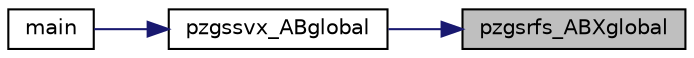 digraph "pzgsrfs_ABXglobal"
{
 // LATEX_PDF_SIZE
  edge [fontname="Helvetica",fontsize="10",labelfontname="Helvetica",labelfontsize="10"];
  node [fontname="Helvetica",fontsize="10",shape=record];
  rankdir="RL";
  Node1 [label="pzgsrfs_ABXglobal",height=0.2,width=0.4,color="black", fillcolor="grey75", style="filled", fontcolor="black",tooltip=" "];
  Node1 -> Node2 [dir="back",color="midnightblue",fontsize="10",style="solid",fontname="Helvetica"];
  Node2 [label="pzgssvx_ABglobal",height=0.2,width=0.4,color="black", fillcolor="white", style="filled",URL="$pzgssvx__ABglobal_8c.html#ac94b1c20d0f7f589844b7fbd7fb587d2",tooltip=" "];
  Node2 -> Node3 [dir="back",color="midnightblue",fontsize="10",style="solid",fontname="Helvetica"];
  Node3 [label="main",height=0.2,width=0.4,color="black", fillcolor="white", style="filled",URL="$pzdrive1__ABglobal_8c.html#a0ddf1224851353fc92bfbff6f499fa97",tooltip=" "];
}
